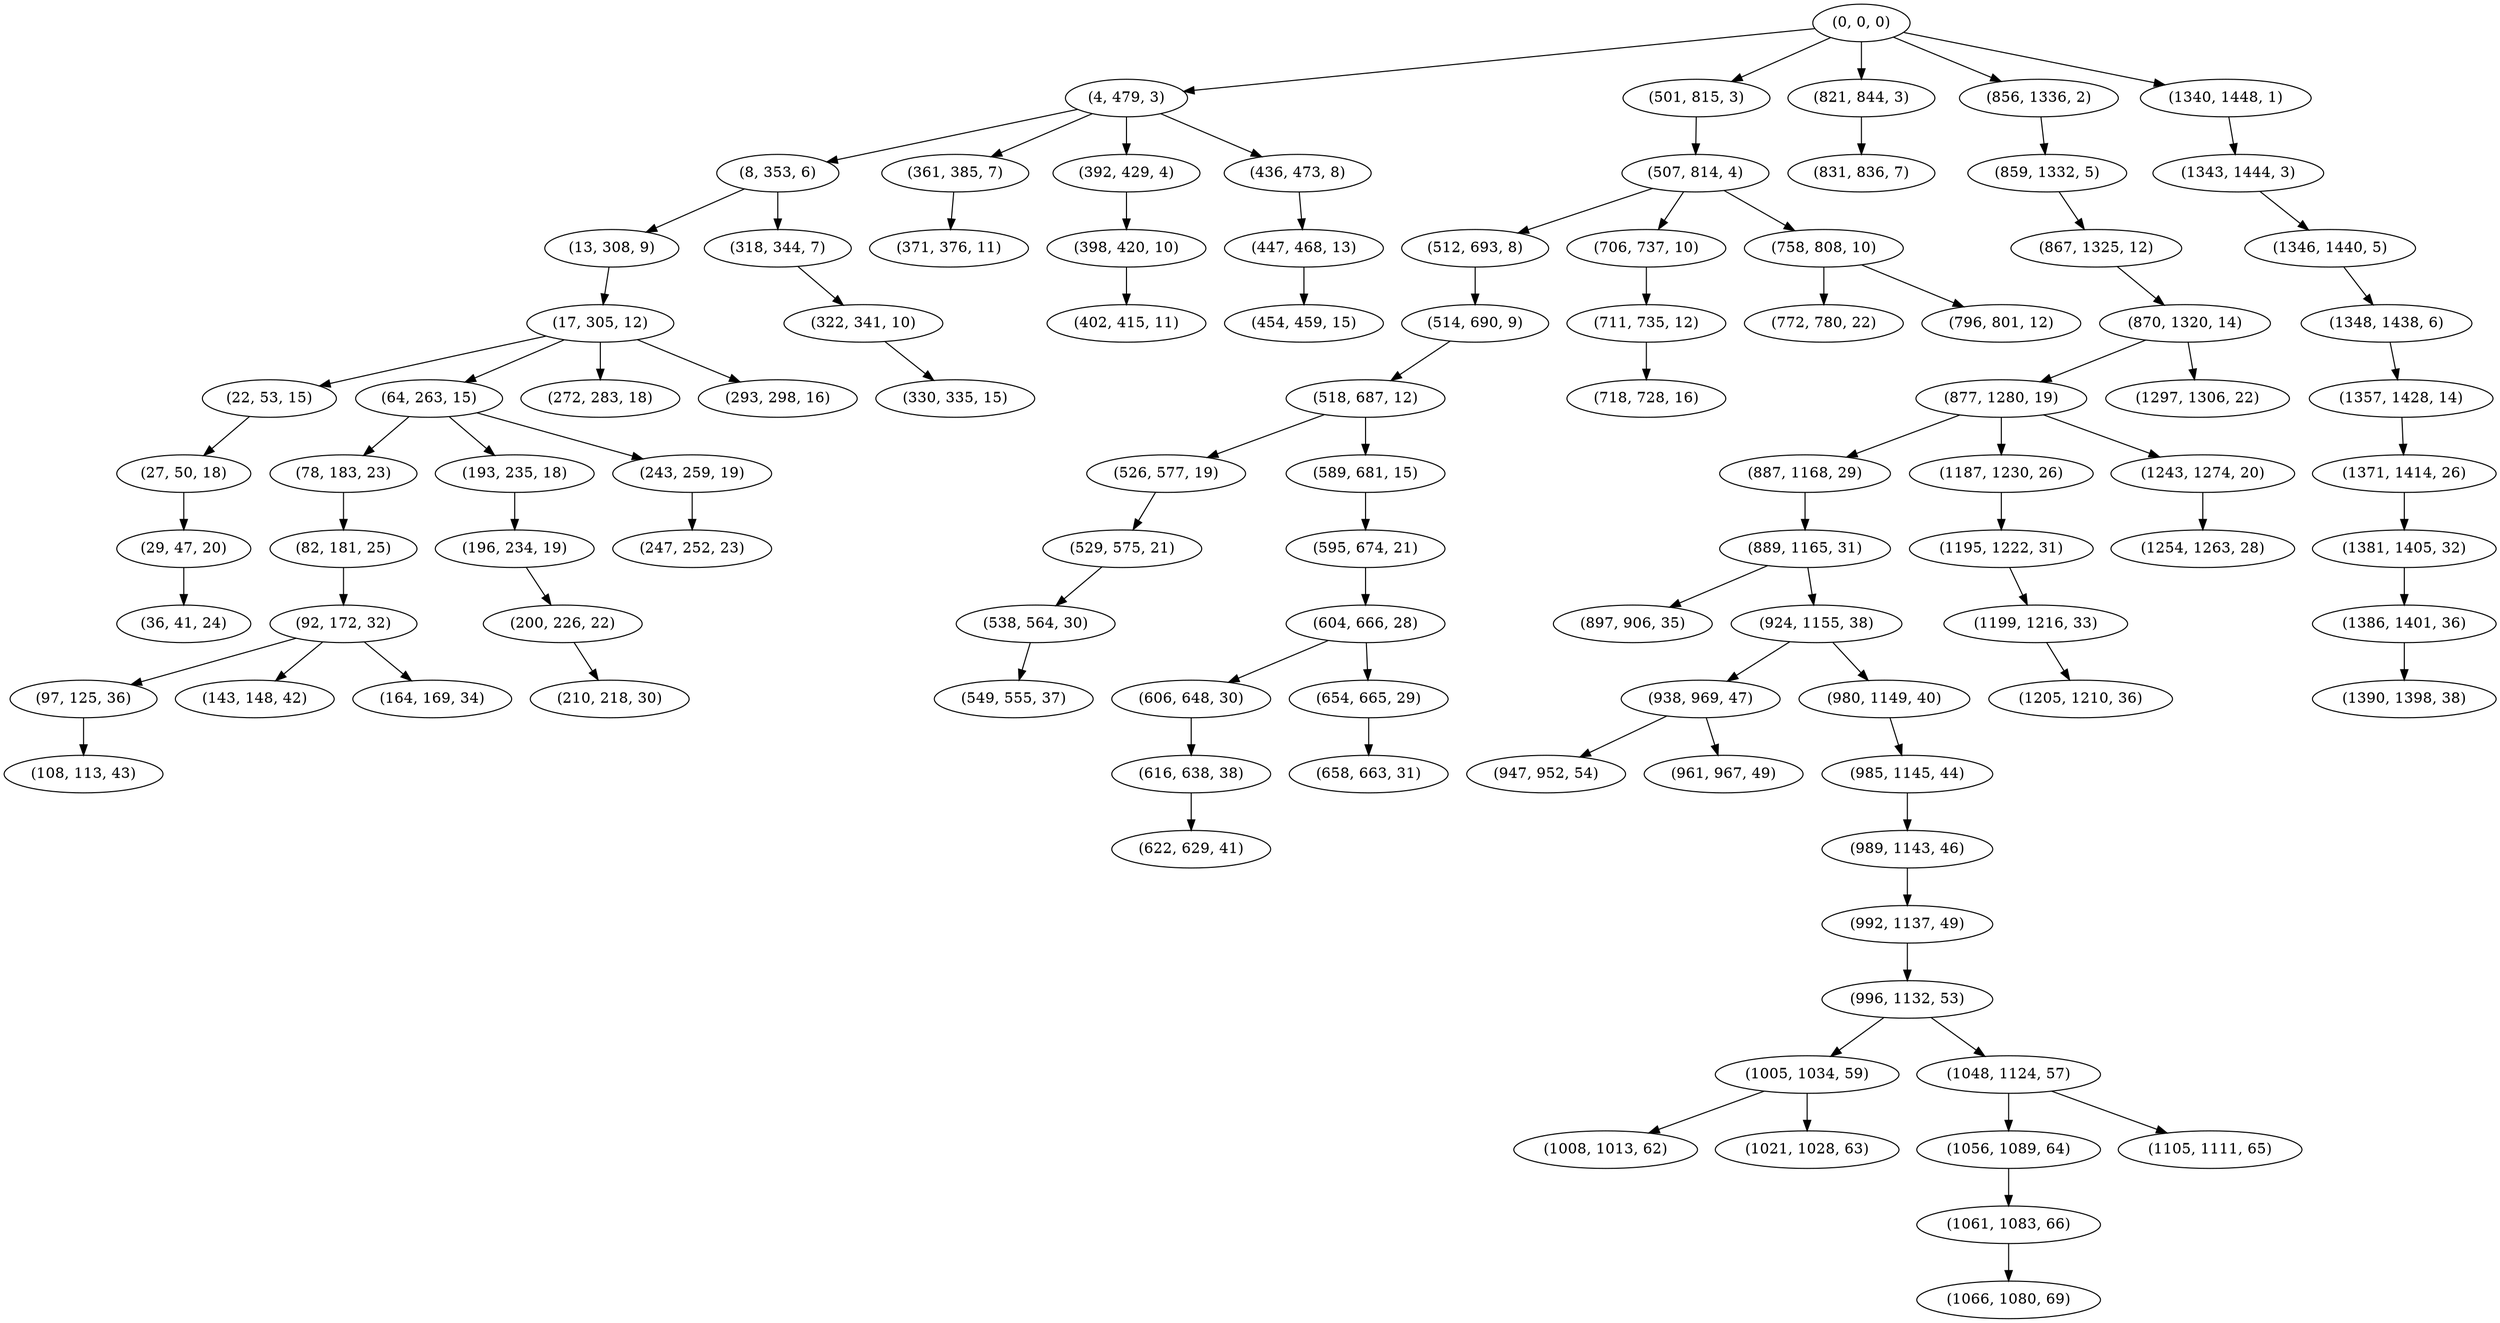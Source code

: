 digraph tree {
    "(0, 0, 0)";
    "(4, 479, 3)";
    "(8, 353, 6)";
    "(13, 308, 9)";
    "(17, 305, 12)";
    "(22, 53, 15)";
    "(27, 50, 18)";
    "(29, 47, 20)";
    "(36, 41, 24)";
    "(64, 263, 15)";
    "(78, 183, 23)";
    "(82, 181, 25)";
    "(92, 172, 32)";
    "(97, 125, 36)";
    "(108, 113, 43)";
    "(143, 148, 42)";
    "(164, 169, 34)";
    "(193, 235, 18)";
    "(196, 234, 19)";
    "(200, 226, 22)";
    "(210, 218, 30)";
    "(243, 259, 19)";
    "(247, 252, 23)";
    "(272, 283, 18)";
    "(293, 298, 16)";
    "(318, 344, 7)";
    "(322, 341, 10)";
    "(330, 335, 15)";
    "(361, 385, 7)";
    "(371, 376, 11)";
    "(392, 429, 4)";
    "(398, 420, 10)";
    "(402, 415, 11)";
    "(436, 473, 8)";
    "(447, 468, 13)";
    "(454, 459, 15)";
    "(501, 815, 3)";
    "(507, 814, 4)";
    "(512, 693, 8)";
    "(514, 690, 9)";
    "(518, 687, 12)";
    "(526, 577, 19)";
    "(529, 575, 21)";
    "(538, 564, 30)";
    "(549, 555, 37)";
    "(589, 681, 15)";
    "(595, 674, 21)";
    "(604, 666, 28)";
    "(606, 648, 30)";
    "(616, 638, 38)";
    "(622, 629, 41)";
    "(654, 665, 29)";
    "(658, 663, 31)";
    "(706, 737, 10)";
    "(711, 735, 12)";
    "(718, 728, 16)";
    "(758, 808, 10)";
    "(772, 780, 22)";
    "(796, 801, 12)";
    "(821, 844, 3)";
    "(831, 836, 7)";
    "(856, 1336, 2)";
    "(859, 1332, 5)";
    "(867, 1325, 12)";
    "(870, 1320, 14)";
    "(877, 1280, 19)";
    "(887, 1168, 29)";
    "(889, 1165, 31)";
    "(897, 906, 35)";
    "(924, 1155, 38)";
    "(938, 969, 47)";
    "(947, 952, 54)";
    "(961, 967, 49)";
    "(980, 1149, 40)";
    "(985, 1145, 44)";
    "(989, 1143, 46)";
    "(992, 1137, 49)";
    "(996, 1132, 53)";
    "(1005, 1034, 59)";
    "(1008, 1013, 62)";
    "(1021, 1028, 63)";
    "(1048, 1124, 57)";
    "(1056, 1089, 64)";
    "(1061, 1083, 66)";
    "(1066, 1080, 69)";
    "(1105, 1111, 65)";
    "(1187, 1230, 26)";
    "(1195, 1222, 31)";
    "(1199, 1216, 33)";
    "(1205, 1210, 36)";
    "(1243, 1274, 20)";
    "(1254, 1263, 28)";
    "(1297, 1306, 22)";
    "(1340, 1448, 1)";
    "(1343, 1444, 3)";
    "(1346, 1440, 5)";
    "(1348, 1438, 6)";
    "(1357, 1428, 14)";
    "(1371, 1414, 26)";
    "(1381, 1405, 32)";
    "(1386, 1401, 36)";
    "(1390, 1398, 38)";
    "(0, 0, 0)" -> "(4, 479, 3)";
    "(0, 0, 0)" -> "(501, 815, 3)";
    "(0, 0, 0)" -> "(821, 844, 3)";
    "(0, 0, 0)" -> "(856, 1336, 2)";
    "(0, 0, 0)" -> "(1340, 1448, 1)";
    "(4, 479, 3)" -> "(8, 353, 6)";
    "(4, 479, 3)" -> "(361, 385, 7)";
    "(4, 479, 3)" -> "(392, 429, 4)";
    "(4, 479, 3)" -> "(436, 473, 8)";
    "(8, 353, 6)" -> "(13, 308, 9)";
    "(8, 353, 6)" -> "(318, 344, 7)";
    "(13, 308, 9)" -> "(17, 305, 12)";
    "(17, 305, 12)" -> "(22, 53, 15)";
    "(17, 305, 12)" -> "(64, 263, 15)";
    "(17, 305, 12)" -> "(272, 283, 18)";
    "(17, 305, 12)" -> "(293, 298, 16)";
    "(22, 53, 15)" -> "(27, 50, 18)";
    "(27, 50, 18)" -> "(29, 47, 20)";
    "(29, 47, 20)" -> "(36, 41, 24)";
    "(64, 263, 15)" -> "(78, 183, 23)";
    "(64, 263, 15)" -> "(193, 235, 18)";
    "(64, 263, 15)" -> "(243, 259, 19)";
    "(78, 183, 23)" -> "(82, 181, 25)";
    "(82, 181, 25)" -> "(92, 172, 32)";
    "(92, 172, 32)" -> "(97, 125, 36)";
    "(92, 172, 32)" -> "(143, 148, 42)";
    "(92, 172, 32)" -> "(164, 169, 34)";
    "(97, 125, 36)" -> "(108, 113, 43)";
    "(193, 235, 18)" -> "(196, 234, 19)";
    "(196, 234, 19)" -> "(200, 226, 22)";
    "(200, 226, 22)" -> "(210, 218, 30)";
    "(243, 259, 19)" -> "(247, 252, 23)";
    "(318, 344, 7)" -> "(322, 341, 10)";
    "(322, 341, 10)" -> "(330, 335, 15)";
    "(361, 385, 7)" -> "(371, 376, 11)";
    "(392, 429, 4)" -> "(398, 420, 10)";
    "(398, 420, 10)" -> "(402, 415, 11)";
    "(436, 473, 8)" -> "(447, 468, 13)";
    "(447, 468, 13)" -> "(454, 459, 15)";
    "(501, 815, 3)" -> "(507, 814, 4)";
    "(507, 814, 4)" -> "(512, 693, 8)";
    "(507, 814, 4)" -> "(706, 737, 10)";
    "(507, 814, 4)" -> "(758, 808, 10)";
    "(512, 693, 8)" -> "(514, 690, 9)";
    "(514, 690, 9)" -> "(518, 687, 12)";
    "(518, 687, 12)" -> "(526, 577, 19)";
    "(518, 687, 12)" -> "(589, 681, 15)";
    "(526, 577, 19)" -> "(529, 575, 21)";
    "(529, 575, 21)" -> "(538, 564, 30)";
    "(538, 564, 30)" -> "(549, 555, 37)";
    "(589, 681, 15)" -> "(595, 674, 21)";
    "(595, 674, 21)" -> "(604, 666, 28)";
    "(604, 666, 28)" -> "(606, 648, 30)";
    "(604, 666, 28)" -> "(654, 665, 29)";
    "(606, 648, 30)" -> "(616, 638, 38)";
    "(616, 638, 38)" -> "(622, 629, 41)";
    "(654, 665, 29)" -> "(658, 663, 31)";
    "(706, 737, 10)" -> "(711, 735, 12)";
    "(711, 735, 12)" -> "(718, 728, 16)";
    "(758, 808, 10)" -> "(772, 780, 22)";
    "(758, 808, 10)" -> "(796, 801, 12)";
    "(821, 844, 3)" -> "(831, 836, 7)";
    "(856, 1336, 2)" -> "(859, 1332, 5)";
    "(859, 1332, 5)" -> "(867, 1325, 12)";
    "(867, 1325, 12)" -> "(870, 1320, 14)";
    "(870, 1320, 14)" -> "(877, 1280, 19)";
    "(870, 1320, 14)" -> "(1297, 1306, 22)";
    "(877, 1280, 19)" -> "(887, 1168, 29)";
    "(877, 1280, 19)" -> "(1187, 1230, 26)";
    "(877, 1280, 19)" -> "(1243, 1274, 20)";
    "(887, 1168, 29)" -> "(889, 1165, 31)";
    "(889, 1165, 31)" -> "(897, 906, 35)";
    "(889, 1165, 31)" -> "(924, 1155, 38)";
    "(924, 1155, 38)" -> "(938, 969, 47)";
    "(924, 1155, 38)" -> "(980, 1149, 40)";
    "(938, 969, 47)" -> "(947, 952, 54)";
    "(938, 969, 47)" -> "(961, 967, 49)";
    "(980, 1149, 40)" -> "(985, 1145, 44)";
    "(985, 1145, 44)" -> "(989, 1143, 46)";
    "(989, 1143, 46)" -> "(992, 1137, 49)";
    "(992, 1137, 49)" -> "(996, 1132, 53)";
    "(996, 1132, 53)" -> "(1005, 1034, 59)";
    "(996, 1132, 53)" -> "(1048, 1124, 57)";
    "(1005, 1034, 59)" -> "(1008, 1013, 62)";
    "(1005, 1034, 59)" -> "(1021, 1028, 63)";
    "(1048, 1124, 57)" -> "(1056, 1089, 64)";
    "(1048, 1124, 57)" -> "(1105, 1111, 65)";
    "(1056, 1089, 64)" -> "(1061, 1083, 66)";
    "(1061, 1083, 66)" -> "(1066, 1080, 69)";
    "(1187, 1230, 26)" -> "(1195, 1222, 31)";
    "(1195, 1222, 31)" -> "(1199, 1216, 33)";
    "(1199, 1216, 33)" -> "(1205, 1210, 36)";
    "(1243, 1274, 20)" -> "(1254, 1263, 28)";
    "(1340, 1448, 1)" -> "(1343, 1444, 3)";
    "(1343, 1444, 3)" -> "(1346, 1440, 5)";
    "(1346, 1440, 5)" -> "(1348, 1438, 6)";
    "(1348, 1438, 6)" -> "(1357, 1428, 14)";
    "(1357, 1428, 14)" -> "(1371, 1414, 26)";
    "(1371, 1414, 26)" -> "(1381, 1405, 32)";
    "(1381, 1405, 32)" -> "(1386, 1401, 36)";
    "(1386, 1401, 36)" -> "(1390, 1398, 38)";
}
